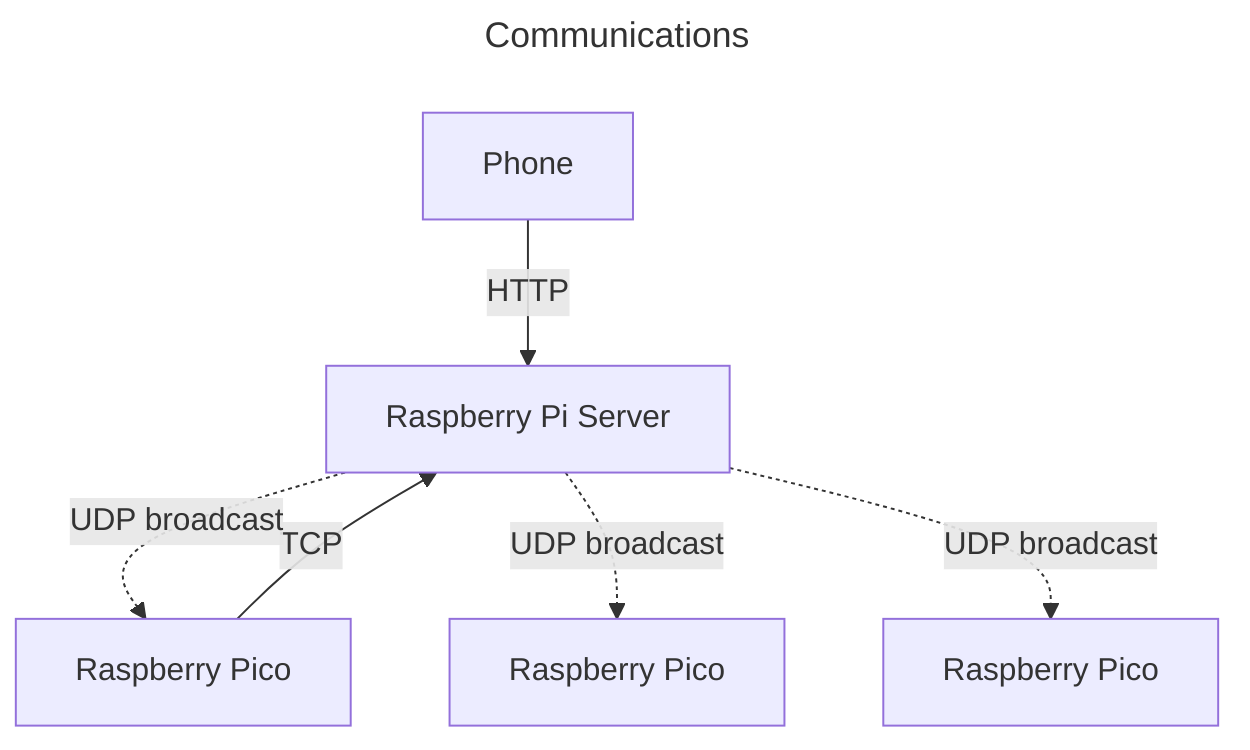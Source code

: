---
title: Communications
---
graph TD
    phone[Phone] -- HTTP --> rpi[Raspberry Pi Server]
    pico1[Raspberry Pico] -- TCP --> rpi
    rpi -.->|UDP broadcast|pico1
    rpi -.->|UDP broadcast|pico2[Raspberry Pico]
    rpi -.->|UDP broadcast|pico3[Raspberry Pico]